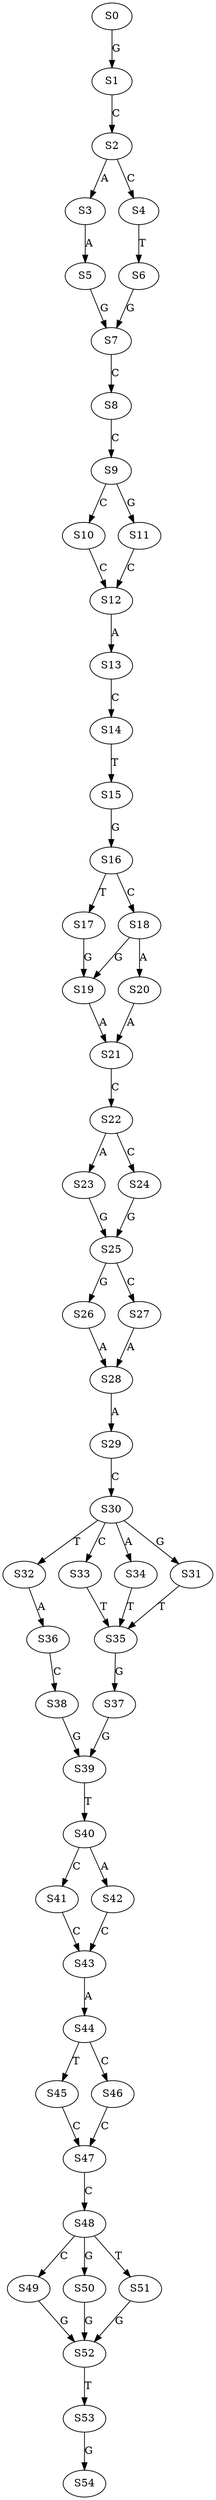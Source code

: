 strict digraph  {
	S0 -> S1 [ label = G ];
	S1 -> S2 [ label = C ];
	S2 -> S3 [ label = A ];
	S2 -> S4 [ label = C ];
	S3 -> S5 [ label = A ];
	S4 -> S6 [ label = T ];
	S5 -> S7 [ label = G ];
	S6 -> S7 [ label = G ];
	S7 -> S8 [ label = C ];
	S8 -> S9 [ label = C ];
	S9 -> S10 [ label = C ];
	S9 -> S11 [ label = G ];
	S10 -> S12 [ label = C ];
	S11 -> S12 [ label = C ];
	S12 -> S13 [ label = A ];
	S13 -> S14 [ label = C ];
	S14 -> S15 [ label = T ];
	S15 -> S16 [ label = G ];
	S16 -> S17 [ label = T ];
	S16 -> S18 [ label = C ];
	S17 -> S19 [ label = G ];
	S18 -> S20 [ label = A ];
	S18 -> S19 [ label = G ];
	S19 -> S21 [ label = A ];
	S20 -> S21 [ label = A ];
	S21 -> S22 [ label = C ];
	S22 -> S23 [ label = A ];
	S22 -> S24 [ label = C ];
	S23 -> S25 [ label = G ];
	S24 -> S25 [ label = G ];
	S25 -> S26 [ label = G ];
	S25 -> S27 [ label = C ];
	S26 -> S28 [ label = A ];
	S27 -> S28 [ label = A ];
	S28 -> S29 [ label = A ];
	S29 -> S30 [ label = C ];
	S30 -> S31 [ label = G ];
	S30 -> S32 [ label = T ];
	S30 -> S33 [ label = C ];
	S30 -> S34 [ label = A ];
	S31 -> S35 [ label = T ];
	S32 -> S36 [ label = A ];
	S33 -> S35 [ label = T ];
	S34 -> S35 [ label = T ];
	S35 -> S37 [ label = G ];
	S36 -> S38 [ label = C ];
	S37 -> S39 [ label = G ];
	S38 -> S39 [ label = G ];
	S39 -> S40 [ label = T ];
	S40 -> S41 [ label = C ];
	S40 -> S42 [ label = A ];
	S41 -> S43 [ label = C ];
	S42 -> S43 [ label = C ];
	S43 -> S44 [ label = A ];
	S44 -> S45 [ label = T ];
	S44 -> S46 [ label = C ];
	S45 -> S47 [ label = C ];
	S46 -> S47 [ label = C ];
	S47 -> S48 [ label = C ];
	S48 -> S49 [ label = C ];
	S48 -> S50 [ label = G ];
	S48 -> S51 [ label = T ];
	S49 -> S52 [ label = G ];
	S50 -> S52 [ label = G ];
	S51 -> S52 [ label = G ];
	S52 -> S53 [ label = T ];
	S53 -> S54 [ label = G ];
}
